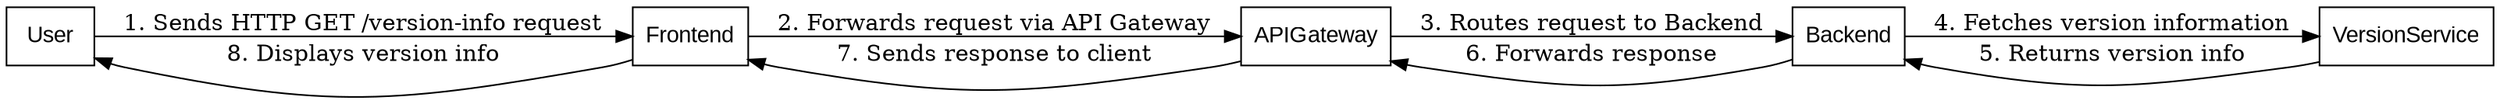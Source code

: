 digraph SequenceDiagram {
    rankdir=LR;
    node [shape=record, fontname=Arial];

    User -> Frontend [label="1. Sends HTTP GET /version-info request"];
    Frontend -> APIGateway [label="2. Forwards request via API Gateway"];
    APIGateway -> Backend [label="3. Routes request to Backend"];
    Backend -> VersionService [label="4. Fetches version information"];
    VersionService -> Backend [label="5. Returns version info"];
    Backend -> APIGateway [label="6. Forwards response"];
    APIGateway -> Frontend [label="7. Sends response to client"];
    Frontend -> User [label="8. Displays version info"];
}